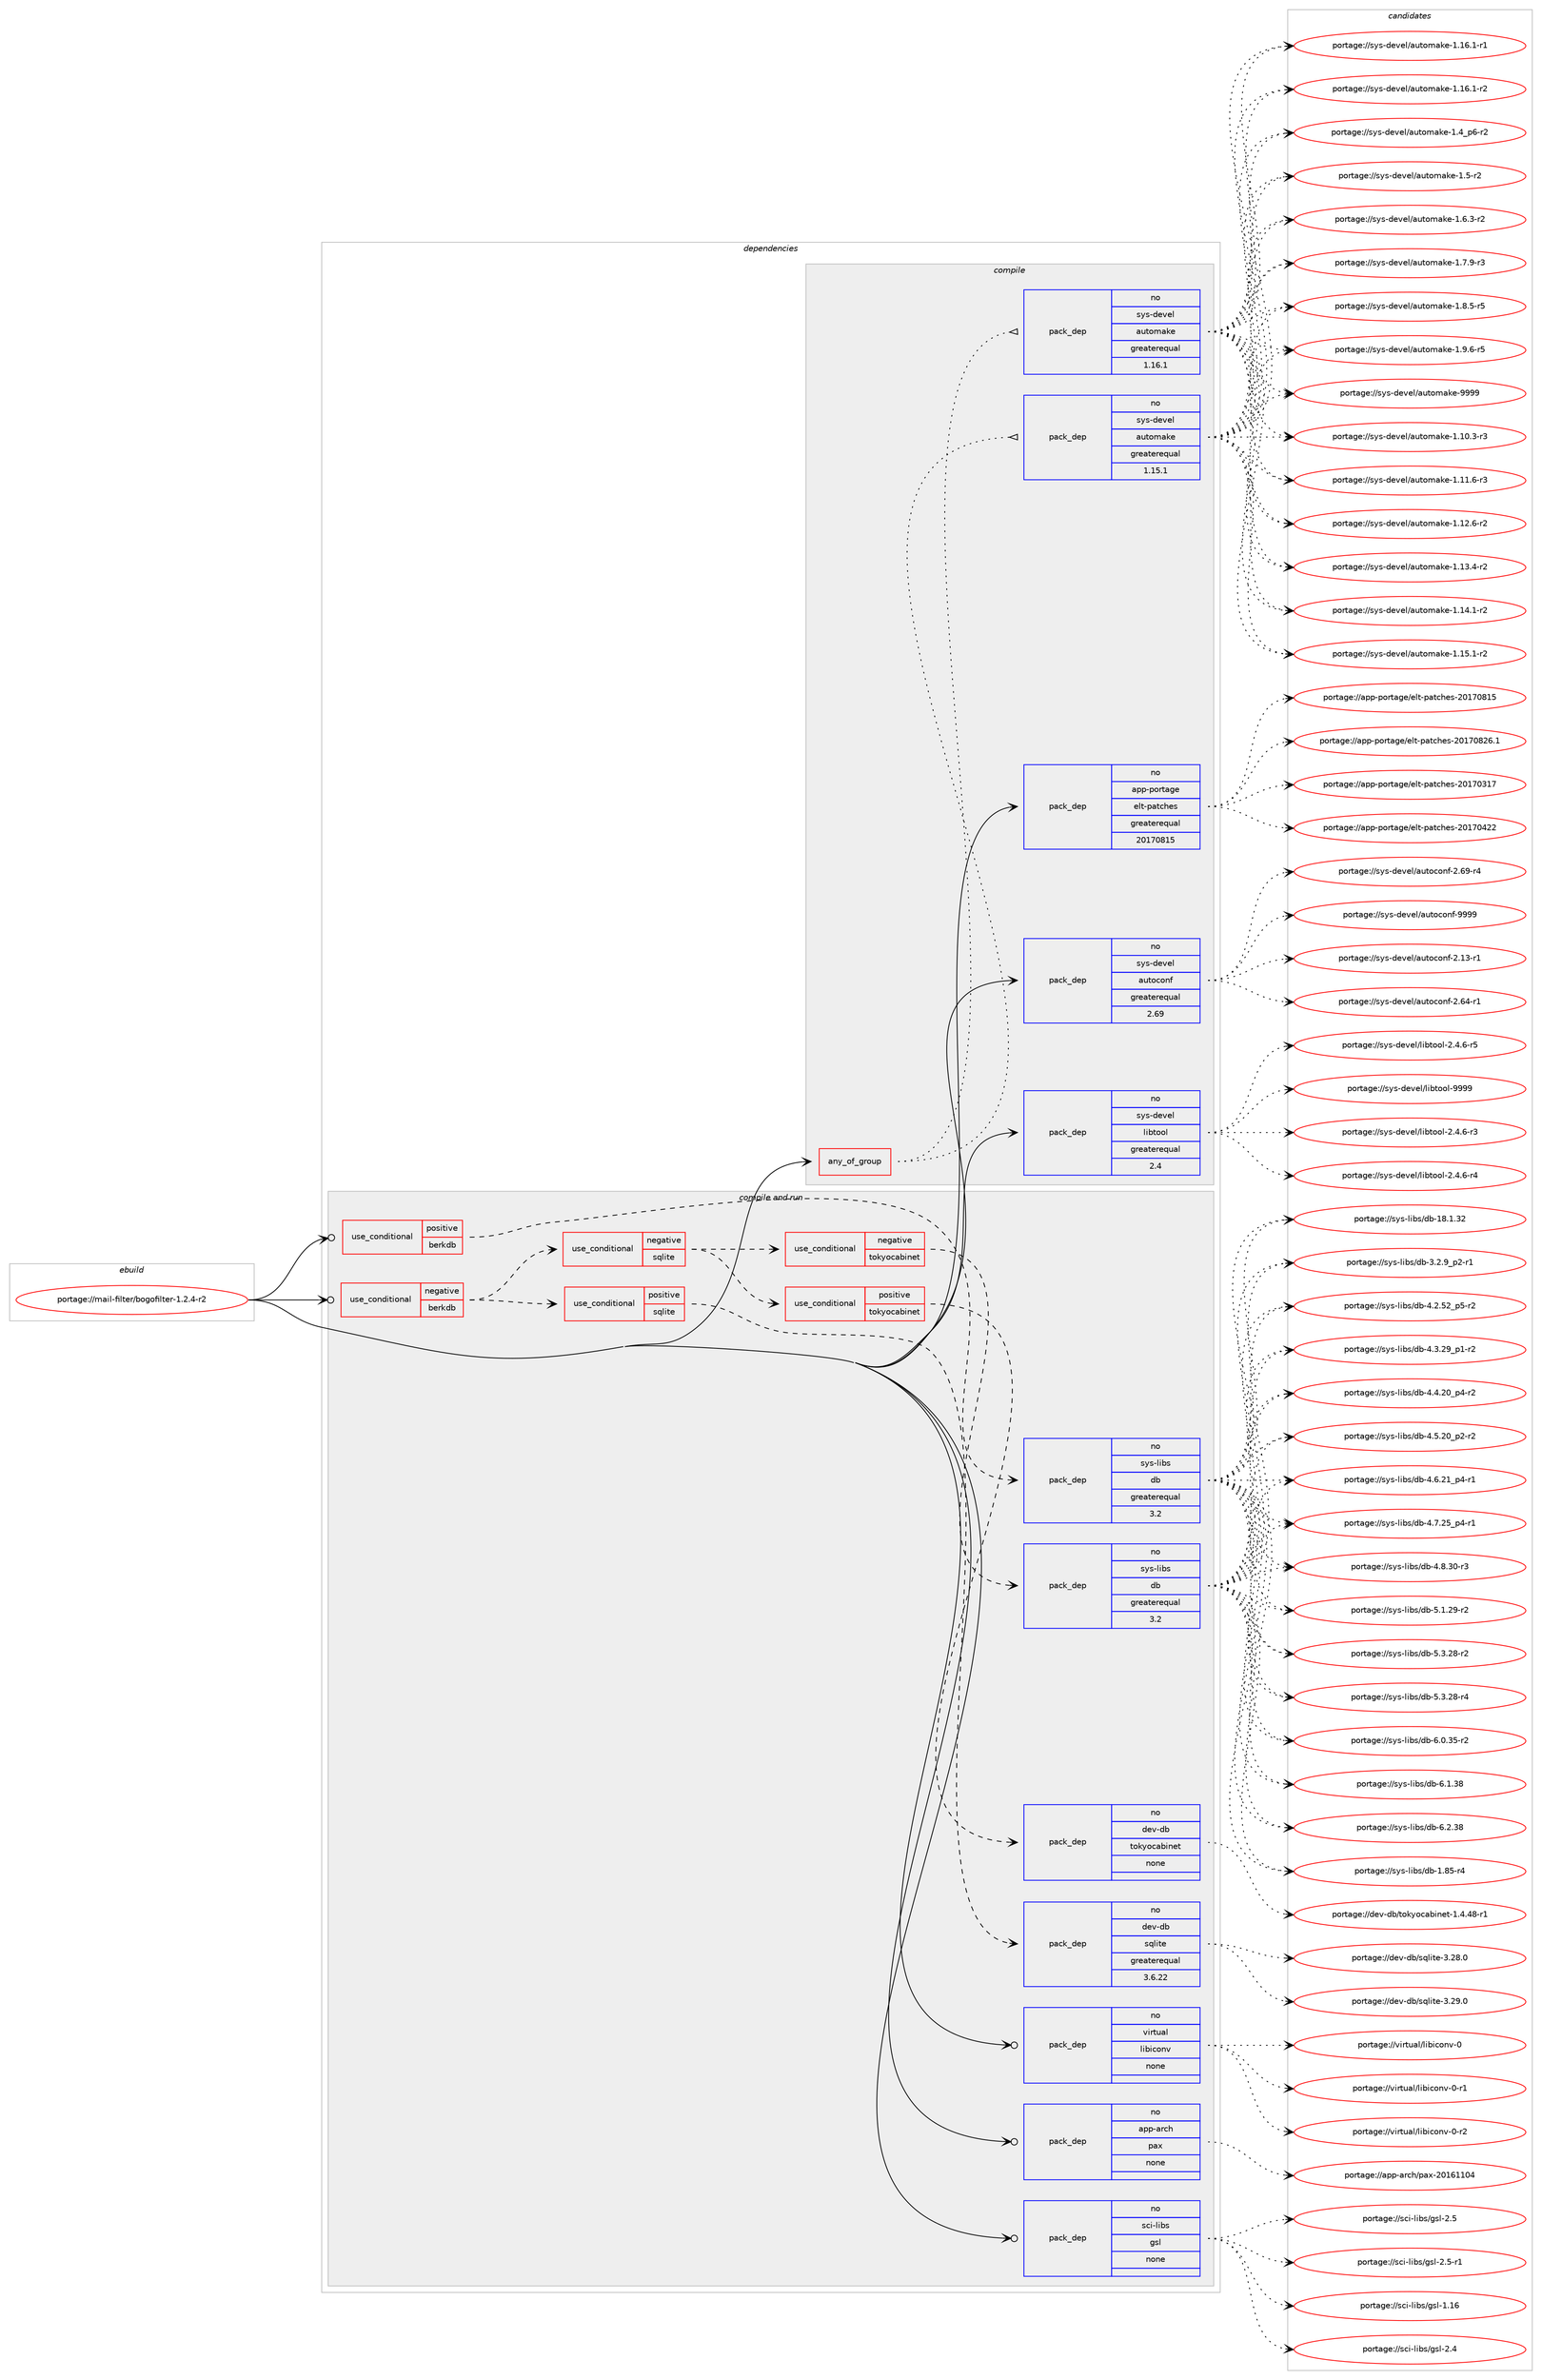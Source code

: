 digraph prolog {

# *************
# Graph options
# *************

newrank=true;
concentrate=true;
compound=true;
graph [rankdir=LR,fontname=Helvetica,fontsize=10,ranksep=1.5];#, ranksep=2.5, nodesep=0.2];
edge  [arrowhead=vee];
node  [fontname=Helvetica,fontsize=10];

# **********
# The ebuild
# **********

subgraph cluster_leftcol {
color=gray;
rank=same;
label=<<i>ebuild</i>>;
id [label="portage://mail-filter/bogofilter-1.2.4-r2", color=red, width=4, href="../mail-filter/bogofilter-1.2.4-r2.svg"];
}

# ****************
# The dependencies
# ****************

subgraph cluster_midcol {
color=gray;
label=<<i>dependencies</i>>;
subgraph cluster_compile {
fillcolor="#eeeeee";
style=filled;
label=<<i>compile</i>>;
subgraph any4788 {
dependency305773 [label=<<TABLE BORDER="0" CELLBORDER="1" CELLSPACING="0" CELLPADDING="4"><TR><TD CELLPADDING="10">any_of_group</TD></TR></TABLE>>, shape=none, color=red];subgraph pack224019 {
dependency305774 [label=<<TABLE BORDER="0" CELLBORDER="1" CELLSPACING="0" CELLPADDING="4" WIDTH="220"><TR><TD ROWSPAN="6" CELLPADDING="30">pack_dep</TD></TR><TR><TD WIDTH="110">no</TD></TR><TR><TD>sys-devel</TD></TR><TR><TD>automake</TD></TR><TR><TD>greaterequal</TD></TR><TR><TD>1.16.1</TD></TR></TABLE>>, shape=none, color=blue];
}
dependency305773:e -> dependency305774:w [weight=20,style="dotted",arrowhead="oinv"];
subgraph pack224020 {
dependency305775 [label=<<TABLE BORDER="0" CELLBORDER="1" CELLSPACING="0" CELLPADDING="4" WIDTH="220"><TR><TD ROWSPAN="6" CELLPADDING="30">pack_dep</TD></TR><TR><TD WIDTH="110">no</TD></TR><TR><TD>sys-devel</TD></TR><TR><TD>automake</TD></TR><TR><TD>greaterequal</TD></TR><TR><TD>1.15.1</TD></TR></TABLE>>, shape=none, color=blue];
}
dependency305773:e -> dependency305775:w [weight=20,style="dotted",arrowhead="oinv"];
}
id:e -> dependency305773:w [weight=20,style="solid",arrowhead="vee"];
subgraph pack224021 {
dependency305776 [label=<<TABLE BORDER="0" CELLBORDER="1" CELLSPACING="0" CELLPADDING="4" WIDTH="220"><TR><TD ROWSPAN="6" CELLPADDING="30">pack_dep</TD></TR><TR><TD WIDTH="110">no</TD></TR><TR><TD>app-portage</TD></TR><TR><TD>elt-patches</TD></TR><TR><TD>greaterequal</TD></TR><TR><TD>20170815</TD></TR></TABLE>>, shape=none, color=blue];
}
id:e -> dependency305776:w [weight=20,style="solid",arrowhead="vee"];
subgraph pack224022 {
dependency305777 [label=<<TABLE BORDER="0" CELLBORDER="1" CELLSPACING="0" CELLPADDING="4" WIDTH="220"><TR><TD ROWSPAN="6" CELLPADDING="30">pack_dep</TD></TR><TR><TD WIDTH="110">no</TD></TR><TR><TD>sys-devel</TD></TR><TR><TD>autoconf</TD></TR><TR><TD>greaterequal</TD></TR><TR><TD>2.69</TD></TR></TABLE>>, shape=none, color=blue];
}
id:e -> dependency305777:w [weight=20,style="solid",arrowhead="vee"];
subgraph pack224023 {
dependency305778 [label=<<TABLE BORDER="0" CELLBORDER="1" CELLSPACING="0" CELLPADDING="4" WIDTH="220"><TR><TD ROWSPAN="6" CELLPADDING="30">pack_dep</TD></TR><TR><TD WIDTH="110">no</TD></TR><TR><TD>sys-devel</TD></TR><TR><TD>libtool</TD></TR><TR><TD>greaterequal</TD></TR><TR><TD>2.4</TD></TR></TABLE>>, shape=none, color=blue];
}
id:e -> dependency305778:w [weight=20,style="solid",arrowhead="vee"];
}
subgraph cluster_compileandrun {
fillcolor="#eeeeee";
style=filled;
label=<<i>compile and run</i>>;
subgraph cond76859 {
dependency305779 [label=<<TABLE BORDER="0" CELLBORDER="1" CELLSPACING="0" CELLPADDING="4"><TR><TD ROWSPAN="3" CELLPADDING="10">use_conditional</TD></TR><TR><TD>negative</TD></TR><TR><TD>berkdb</TD></TR></TABLE>>, shape=none, color=red];
subgraph cond76860 {
dependency305780 [label=<<TABLE BORDER="0" CELLBORDER="1" CELLSPACING="0" CELLPADDING="4"><TR><TD ROWSPAN="3" CELLPADDING="10">use_conditional</TD></TR><TR><TD>positive</TD></TR><TR><TD>sqlite</TD></TR></TABLE>>, shape=none, color=red];
subgraph pack224024 {
dependency305781 [label=<<TABLE BORDER="0" CELLBORDER="1" CELLSPACING="0" CELLPADDING="4" WIDTH="220"><TR><TD ROWSPAN="6" CELLPADDING="30">pack_dep</TD></TR><TR><TD WIDTH="110">no</TD></TR><TR><TD>dev-db</TD></TR><TR><TD>sqlite</TD></TR><TR><TD>greaterequal</TD></TR><TR><TD>3.6.22</TD></TR></TABLE>>, shape=none, color=blue];
}
dependency305780:e -> dependency305781:w [weight=20,style="dashed",arrowhead="vee"];
}
dependency305779:e -> dependency305780:w [weight=20,style="dashed",arrowhead="vee"];
subgraph cond76861 {
dependency305782 [label=<<TABLE BORDER="0" CELLBORDER="1" CELLSPACING="0" CELLPADDING="4"><TR><TD ROWSPAN="3" CELLPADDING="10">use_conditional</TD></TR><TR><TD>negative</TD></TR><TR><TD>sqlite</TD></TR></TABLE>>, shape=none, color=red];
subgraph cond76862 {
dependency305783 [label=<<TABLE BORDER="0" CELLBORDER="1" CELLSPACING="0" CELLPADDING="4"><TR><TD ROWSPAN="3" CELLPADDING="10">use_conditional</TD></TR><TR><TD>positive</TD></TR><TR><TD>tokyocabinet</TD></TR></TABLE>>, shape=none, color=red];
subgraph pack224025 {
dependency305784 [label=<<TABLE BORDER="0" CELLBORDER="1" CELLSPACING="0" CELLPADDING="4" WIDTH="220"><TR><TD ROWSPAN="6" CELLPADDING="30">pack_dep</TD></TR><TR><TD WIDTH="110">no</TD></TR><TR><TD>dev-db</TD></TR><TR><TD>tokyocabinet</TD></TR><TR><TD>none</TD></TR><TR><TD></TD></TR></TABLE>>, shape=none, color=blue];
}
dependency305783:e -> dependency305784:w [weight=20,style="dashed",arrowhead="vee"];
}
dependency305782:e -> dependency305783:w [weight=20,style="dashed",arrowhead="vee"];
subgraph cond76863 {
dependency305785 [label=<<TABLE BORDER="0" CELLBORDER="1" CELLSPACING="0" CELLPADDING="4"><TR><TD ROWSPAN="3" CELLPADDING="10">use_conditional</TD></TR><TR><TD>negative</TD></TR><TR><TD>tokyocabinet</TD></TR></TABLE>>, shape=none, color=red];
subgraph pack224026 {
dependency305786 [label=<<TABLE BORDER="0" CELLBORDER="1" CELLSPACING="0" CELLPADDING="4" WIDTH="220"><TR><TD ROWSPAN="6" CELLPADDING="30">pack_dep</TD></TR><TR><TD WIDTH="110">no</TD></TR><TR><TD>sys-libs</TD></TR><TR><TD>db</TD></TR><TR><TD>greaterequal</TD></TR><TR><TD>3.2</TD></TR></TABLE>>, shape=none, color=blue];
}
dependency305785:e -> dependency305786:w [weight=20,style="dashed",arrowhead="vee"];
}
dependency305782:e -> dependency305785:w [weight=20,style="dashed",arrowhead="vee"];
}
dependency305779:e -> dependency305782:w [weight=20,style="dashed",arrowhead="vee"];
}
id:e -> dependency305779:w [weight=20,style="solid",arrowhead="odotvee"];
subgraph cond76864 {
dependency305787 [label=<<TABLE BORDER="0" CELLBORDER="1" CELLSPACING="0" CELLPADDING="4"><TR><TD ROWSPAN="3" CELLPADDING="10">use_conditional</TD></TR><TR><TD>positive</TD></TR><TR><TD>berkdb</TD></TR></TABLE>>, shape=none, color=red];
subgraph pack224027 {
dependency305788 [label=<<TABLE BORDER="0" CELLBORDER="1" CELLSPACING="0" CELLPADDING="4" WIDTH="220"><TR><TD ROWSPAN="6" CELLPADDING="30">pack_dep</TD></TR><TR><TD WIDTH="110">no</TD></TR><TR><TD>sys-libs</TD></TR><TR><TD>db</TD></TR><TR><TD>greaterequal</TD></TR><TR><TD>3.2</TD></TR></TABLE>>, shape=none, color=blue];
}
dependency305787:e -> dependency305788:w [weight=20,style="dashed",arrowhead="vee"];
}
id:e -> dependency305787:w [weight=20,style="solid",arrowhead="odotvee"];
subgraph pack224028 {
dependency305789 [label=<<TABLE BORDER="0" CELLBORDER="1" CELLSPACING="0" CELLPADDING="4" WIDTH="220"><TR><TD ROWSPAN="6" CELLPADDING="30">pack_dep</TD></TR><TR><TD WIDTH="110">no</TD></TR><TR><TD>app-arch</TD></TR><TR><TD>pax</TD></TR><TR><TD>none</TD></TR><TR><TD></TD></TR></TABLE>>, shape=none, color=blue];
}
id:e -> dependency305789:w [weight=20,style="solid",arrowhead="odotvee"];
subgraph pack224029 {
dependency305790 [label=<<TABLE BORDER="0" CELLBORDER="1" CELLSPACING="0" CELLPADDING="4" WIDTH="220"><TR><TD ROWSPAN="6" CELLPADDING="30">pack_dep</TD></TR><TR><TD WIDTH="110">no</TD></TR><TR><TD>sci-libs</TD></TR><TR><TD>gsl</TD></TR><TR><TD>none</TD></TR><TR><TD></TD></TR></TABLE>>, shape=none, color=blue];
}
id:e -> dependency305790:w [weight=20,style="solid",arrowhead="odotvee"];
subgraph pack224030 {
dependency305791 [label=<<TABLE BORDER="0" CELLBORDER="1" CELLSPACING="0" CELLPADDING="4" WIDTH="220"><TR><TD ROWSPAN="6" CELLPADDING="30">pack_dep</TD></TR><TR><TD WIDTH="110">no</TD></TR><TR><TD>virtual</TD></TR><TR><TD>libiconv</TD></TR><TR><TD>none</TD></TR><TR><TD></TD></TR></TABLE>>, shape=none, color=blue];
}
id:e -> dependency305791:w [weight=20,style="solid",arrowhead="odotvee"];
}
subgraph cluster_run {
fillcolor="#eeeeee";
style=filled;
label=<<i>run</i>>;
}
}

# **************
# The candidates
# **************

subgraph cluster_choices {
rank=same;
color=gray;
label=<<i>candidates</i>>;

subgraph choice224019 {
color=black;
nodesep=1;
choiceportage11512111545100101118101108479711711611110997107101454946494846514511451 [label="portage://sys-devel/automake-1.10.3-r3", color=red, width=4,href="../sys-devel/automake-1.10.3-r3.svg"];
choiceportage11512111545100101118101108479711711611110997107101454946494946544511451 [label="portage://sys-devel/automake-1.11.6-r3", color=red, width=4,href="../sys-devel/automake-1.11.6-r3.svg"];
choiceportage11512111545100101118101108479711711611110997107101454946495046544511450 [label="portage://sys-devel/automake-1.12.6-r2", color=red, width=4,href="../sys-devel/automake-1.12.6-r2.svg"];
choiceportage11512111545100101118101108479711711611110997107101454946495146524511450 [label="portage://sys-devel/automake-1.13.4-r2", color=red, width=4,href="../sys-devel/automake-1.13.4-r2.svg"];
choiceportage11512111545100101118101108479711711611110997107101454946495246494511450 [label="portage://sys-devel/automake-1.14.1-r2", color=red, width=4,href="../sys-devel/automake-1.14.1-r2.svg"];
choiceportage11512111545100101118101108479711711611110997107101454946495346494511450 [label="portage://sys-devel/automake-1.15.1-r2", color=red, width=4,href="../sys-devel/automake-1.15.1-r2.svg"];
choiceportage11512111545100101118101108479711711611110997107101454946495446494511449 [label="portage://sys-devel/automake-1.16.1-r1", color=red, width=4,href="../sys-devel/automake-1.16.1-r1.svg"];
choiceportage11512111545100101118101108479711711611110997107101454946495446494511450 [label="portage://sys-devel/automake-1.16.1-r2", color=red, width=4,href="../sys-devel/automake-1.16.1-r2.svg"];
choiceportage115121115451001011181011084797117116111109971071014549465295112544511450 [label="portage://sys-devel/automake-1.4_p6-r2", color=red, width=4,href="../sys-devel/automake-1.4_p6-r2.svg"];
choiceportage11512111545100101118101108479711711611110997107101454946534511450 [label="portage://sys-devel/automake-1.5-r2", color=red, width=4,href="../sys-devel/automake-1.5-r2.svg"];
choiceportage115121115451001011181011084797117116111109971071014549465446514511450 [label="portage://sys-devel/automake-1.6.3-r2", color=red, width=4,href="../sys-devel/automake-1.6.3-r2.svg"];
choiceportage115121115451001011181011084797117116111109971071014549465546574511451 [label="portage://sys-devel/automake-1.7.9-r3", color=red, width=4,href="../sys-devel/automake-1.7.9-r3.svg"];
choiceportage115121115451001011181011084797117116111109971071014549465646534511453 [label="portage://sys-devel/automake-1.8.5-r5", color=red, width=4,href="../sys-devel/automake-1.8.5-r5.svg"];
choiceportage115121115451001011181011084797117116111109971071014549465746544511453 [label="portage://sys-devel/automake-1.9.6-r5", color=red, width=4,href="../sys-devel/automake-1.9.6-r5.svg"];
choiceportage115121115451001011181011084797117116111109971071014557575757 [label="portage://sys-devel/automake-9999", color=red, width=4,href="../sys-devel/automake-9999.svg"];
dependency305774:e -> choiceportage11512111545100101118101108479711711611110997107101454946494846514511451:w [style=dotted,weight="100"];
dependency305774:e -> choiceportage11512111545100101118101108479711711611110997107101454946494946544511451:w [style=dotted,weight="100"];
dependency305774:e -> choiceportage11512111545100101118101108479711711611110997107101454946495046544511450:w [style=dotted,weight="100"];
dependency305774:e -> choiceportage11512111545100101118101108479711711611110997107101454946495146524511450:w [style=dotted,weight="100"];
dependency305774:e -> choiceportage11512111545100101118101108479711711611110997107101454946495246494511450:w [style=dotted,weight="100"];
dependency305774:e -> choiceportage11512111545100101118101108479711711611110997107101454946495346494511450:w [style=dotted,weight="100"];
dependency305774:e -> choiceportage11512111545100101118101108479711711611110997107101454946495446494511449:w [style=dotted,weight="100"];
dependency305774:e -> choiceportage11512111545100101118101108479711711611110997107101454946495446494511450:w [style=dotted,weight="100"];
dependency305774:e -> choiceportage115121115451001011181011084797117116111109971071014549465295112544511450:w [style=dotted,weight="100"];
dependency305774:e -> choiceportage11512111545100101118101108479711711611110997107101454946534511450:w [style=dotted,weight="100"];
dependency305774:e -> choiceportage115121115451001011181011084797117116111109971071014549465446514511450:w [style=dotted,weight="100"];
dependency305774:e -> choiceportage115121115451001011181011084797117116111109971071014549465546574511451:w [style=dotted,weight="100"];
dependency305774:e -> choiceportage115121115451001011181011084797117116111109971071014549465646534511453:w [style=dotted,weight="100"];
dependency305774:e -> choiceportage115121115451001011181011084797117116111109971071014549465746544511453:w [style=dotted,weight="100"];
dependency305774:e -> choiceportage115121115451001011181011084797117116111109971071014557575757:w [style=dotted,weight="100"];
}
subgraph choice224020 {
color=black;
nodesep=1;
choiceportage11512111545100101118101108479711711611110997107101454946494846514511451 [label="portage://sys-devel/automake-1.10.3-r3", color=red, width=4,href="../sys-devel/automake-1.10.3-r3.svg"];
choiceportage11512111545100101118101108479711711611110997107101454946494946544511451 [label="portage://sys-devel/automake-1.11.6-r3", color=red, width=4,href="../sys-devel/automake-1.11.6-r3.svg"];
choiceportage11512111545100101118101108479711711611110997107101454946495046544511450 [label="portage://sys-devel/automake-1.12.6-r2", color=red, width=4,href="../sys-devel/automake-1.12.6-r2.svg"];
choiceportage11512111545100101118101108479711711611110997107101454946495146524511450 [label="portage://sys-devel/automake-1.13.4-r2", color=red, width=4,href="../sys-devel/automake-1.13.4-r2.svg"];
choiceportage11512111545100101118101108479711711611110997107101454946495246494511450 [label="portage://sys-devel/automake-1.14.1-r2", color=red, width=4,href="../sys-devel/automake-1.14.1-r2.svg"];
choiceportage11512111545100101118101108479711711611110997107101454946495346494511450 [label="portage://sys-devel/automake-1.15.1-r2", color=red, width=4,href="../sys-devel/automake-1.15.1-r2.svg"];
choiceportage11512111545100101118101108479711711611110997107101454946495446494511449 [label="portage://sys-devel/automake-1.16.1-r1", color=red, width=4,href="../sys-devel/automake-1.16.1-r1.svg"];
choiceportage11512111545100101118101108479711711611110997107101454946495446494511450 [label="portage://sys-devel/automake-1.16.1-r2", color=red, width=4,href="../sys-devel/automake-1.16.1-r2.svg"];
choiceportage115121115451001011181011084797117116111109971071014549465295112544511450 [label="portage://sys-devel/automake-1.4_p6-r2", color=red, width=4,href="../sys-devel/automake-1.4_p6-r2.svg"];
choiceportage11512111545100101118101108479711711611110997107101454946534511450 [label="portage://sys-devel/automake-1.5-r2", color=red, width=4,href="../sys-devel/automake-1.5-r2.svg"];
choiceportage115121115451001011181011084797117116111109971071014549465446514511450 [label="portage://sys-devel/automake-1.6.3-r2", color=red, width=4,href="../sys-devel/automake-1.6.3-r2.svg"];
choiceportage115121115451001011181011084797117116111109971071014549465546574511451 [label="portage://sys-devel/automake-1.7.9-r3", color=red, width=4,href="../sys-devel/automake-1.7.9-r3.svg"];
choiceportage115121115451001011181011084797117116111109971071014549465646534511453 [label="portage://sys-devel/automake-1.8.5-r5", color=red, width=4,href="../sys-devel/automake-1.8.5-r5.svg"];
choiceportage115121115451001011181011084797117116111109971071014549465746544511453 [label="portage://sys-devel/automake-1.9.6-r5", color=red, width=4,href="../sys-devel/automake-1.9.6-r5.svg"];
choiceportage115121115451001011181011084797117116111109971071014557575757 [label="portage://sys-devel/automake-9999", color=red, width=4,href="../sys-devel/automake-9999.svg"];
dependency305775:e -> choiceportage11512111545100101118101108479711711611110997107101454946494846514511451:w [style=dotted,weight="100"];
dependency305775:e -> choiceportage11512111545100101118101108479711711611110997107101454946494946544511451:w [style=dotted,weight="100"];
dependency305775:e -> choiceportage11512111545100101118101108479711711611110997107101454946495046544511450:w [style=dotted,weight="100"];
dependency305775:e -> choiceportage11512111545100101118101108479711711611110997107101454946495146524511450:w [style=dotted,weight="100"];
dependency305775:e -> choiceportage11512111545100101118101108479711711611110997107101454946495246494511450:w [style=dotted,weight="100"];
dependency305775:e -> choiceportage11512111545100101118101108479711711611110997107101454946495346494511450:w [style=dotted,weight="100"];
dependency305775:e -> choiceportage11512111545100101118101108479711711611110997107101454946495446494511449:w [style=dotted,weight="100"];
dependency305775:e -> choiceportage11512111545100101118101108479711711611110997107101454946495446494511450:w [style=dotted,weight="100"];
dependency305775:e -> choiceportage115121115451001011181011084797117116111109971071014549465295112544511450:w [style=dotted,weight="100"];
dependency305775:e -> choiceportage11512111545100101118101108479711711611110997107101454946534511450:w [style=dotted,weight="100"];
dependency305775:e -> choiceportage115121115451001011181011084797117116111109971071014549465446514511450:w [style=dotted,weight="100"];
dependency305775:e -> choiceportage115121115451001011181011084797117116111109971071014549465546574511451:w [style=dotted,weight="100"];
dependency305775:e -> choiceportage115121115451001011181011084797117116111109971071014549465646534511453:w [style=dotted,weight="100"];
dependency305775:e -> choiceportage115121115451001011181011084797117116111109971071014549465746544511453:w [style=dotted,weight="100"];
dependency305775:e -> choiceportage115121115451001011181011084797117116111109971071014557575757:w [style=dotted,weight="100"];
}
subgraph choice224021 {
color=black;
nodesep=1;
choiceportage97112112451121111141169710310147101108116451129711699104101115455048495548514955 [label="portage://app-portage/elt-patches-20170317", color=red, width=4,href="../app-portage/elt-patches-20170317.svg"];
choiceportage97112112451121111141169710310147101108116451129711699104101115455048495548525050 [label="portage://app-portage/elt-patches-20170422", color=red, width=4,href="../app-portage/elt-patches-20170422.svg"];
choiceportage97112112451121111141169710310147101108116451129711699104101115455048495548564953 [label="portage://app-portage/elt-patches-20170815", color=red, width=4,href="../app-portage/elt-patches-20170815.svg"];
choiceportage971121124511211111411697103101471011081164511297116991041011154550484955485650544649 [label="portage://app-portage/elt-patches-20170826.1", color=red, width=4,href="../app-portage/elt-patches-20170826.1.svg"];
dependency305776:e -> choiceportage97112112451121111141169710310147101108116451129711699104101115455048495548514955:w [style=dotted,weight="100"];
dependency305776:e -> choiceportage97112112451121111141169710310147101108116451129711699104101115455048495548525050:w [style=dotted,weight="100"];
dependency305776:e -> choiceportage97112112451121111141169710310147101108116451129711699104101115455048495548564953:w [style=dotted,weight="100"];
dependency305776:e -> choiceportage971121124511211111411697103101471011081164511297116991041011154550484955485650544649:w [style=dotted,weight="100"];
}
subgraph choice224022 {
color=black;
nodesep=1;
choiceportage1151211154510010111810110847971171161119911111010245504649514511449 [label="portage://sys-devel/autoconf-2.13-r1", color=red, width=4,href="../sys-devel/autoconf-2.13-r1.svg"];
choiceportage1151211154510010111810110847971171161119911111010245504654524511449 [label="portage://sys-devel/autoconf-2.64-r1", color=red, width=4,href="../sys-devel/autoconf-2.64-r1.svg"];
choiceportage1151211154510010111810110847971171161119911111010245504654574511452 [label="portage://sys-devel/autoconf-2.69-r4", color=red, width=4,href="../sys-devel/autoconf-2.69-r4.svg"];
choiceportage115121115451001011181011084797117116111991111101024557575757 [label="portage://sys-devel/autoconf-9999", color=red, width=4,href="../sys-devel/autoconf-9999.svg"];
dependency305777:e -> choiceportage1151211154510010111810110847971171161119911111010245504649514511449:w [style=dotted,weight="100"];
dependency305777:e -> choiceportage1151211154510010111810110847971171161119911111010245504654524511449:w [style=dotted,weight="100"];
dependency305777:e -> choiceportage1151211154510010111810110847971171161119911111010245504654574511452:w [style=dotted,weight="100"];
dependency305777:e -> choiceportage115121115451001011181011084797117116111991111101024557575757:w [style=dotted,weight="100"];
}
subgraph choice224023 {
color=black;
nodesep=1;
choiceportage1151211154510010111810110847108105981161111111084550465246544511451 [label="portage://sys-devel/libtool-2.4.6-r3", color=red, width=4,href="../sys-devel/libtool-2.4.6-r3.svg"];
choiceportage1151211154510010111810110847108105981161111111084550465246544511452 [label="portage://sys-devel/libtool-2.4.6-r4", color=red, width=4,href="../sys-devel/libtool-2.4.6-r4.svg"];
choiceportage1151211154510010111810110847108105981161111111084550465246544511453 [label="portage://sys-devel/libtool-2.4.6-r5", color=red, width=4,href="../sys-devel/libtool-2.4.6-r5.svg"];
choiceportage1151211154510010111810110847108105981161111111084557575757 [label="portage://sys-devel/libtool-9999", color=red, width=4,href="../sys-devel/libtool-9999.svg"];
dependency305778:e -> choiceportage1151211154510010111810110847108105981161111111084550465246544511451:w [style=dotted,weight="100"];
dependency305778:e -> choiceportage1151211154510010111810110847108105981161111111084550465246544511452:w [style=dotted,weight="100"];
dependency305778:e -> choiceportage1151211154510010111810110847108105981161111111084550465246544511453:w [style=dotted,weight="100"];
dependency305778:e -> choiceportage1151211154510010111810110847108105981161111111084557575757:w [style=dotted,weight="100"];
}
subgraph choice224024 {
color=black;
nodesep=1;
choiceportage10010111845100984711511310810511610145514650564648 [label="portage://dev-db/sqlite-3.28.0", color=red, width=4,href="../dev-db/sqlite-3.28.0.svg"];
choiceportage10010111845100984711511310810511610145514650574648 [label="portage://dev-db/sqlite-3.29.0", color=red, width=4,href="../dev-db/sqlite-3.29.0.svg"];
dependency305781:e -> choiceportage10010111845100984711511310810511610145514650564648:w [style=dotted,weight="100"];
dependency305781:e -> choiceportage10010111845100984711511310810511610145514650574648:w [style=dotted,weight="100"];
}
subgraph choice224025 {
color=black;
nodesep=1;
choiceportage100101118451009847116111107121111999798105110101116454946524652564511449 [label="portage://dev-db/tokyocabinet-1.4.48-r1", color=red, width=4,href="../dev-db/tokyocabinet-1.4.48-r1.svg"];
dependency305784:e -> choiceportage100101118451009847116111107121111999798105110101116454946524652564511449:w [style=dotted,weight="100"];
}
subgraph choice224026 {
color=black;
nodesep=1;
choiceportage1151211154510810598115471009845494656534511452 [label="portage://sys-libs/db-1.85-r4", color=red, width=4,href="../sys-libs/db-1.85-r4.svg"];
choiceportage115121115451081059811547100984549564649465150 [label="portage://sys-libs/db-18.1.32", color=red, width=4,href="../sys-libs/db-18.1.32.svg"];
choiceportage1151211154510810598115471009845514650465795112504511449 [label="portage://sys-libs/db-3.2.9_p2-r1", color=red, width=4,href="../sys-libs/db-3.2.9_p2-r1.svg"];
choiceportage115121115451081059811547100984552465046535095112534511450 [label="portage://sys-libs/db-4.2.52_p5-r2", color=red, width=4,href="../sys-libs/db-4.2.52_p5-r2.svg"];
choiceportage115121115451081059811547100984552465146505795112494511450 [label="portage://sys-libs/db-4.3.29_p1-r2", color=red, width=4,href="../sys-libs/db-4.3.29_p1-r2.svg"];
choiceportage115121115451081059811547100984552465246504895112524511450 [label="portage://sys-libs/db-4.4.20_p4-r2", color=red, width=4,href="../sys-libs/db-4.4.20_p4-r2.svg"];
choiceportage115121115451081059811547100984552465346504895112504511450 [label="portage://sys-libs/db-4.5.20_p2-r2", color=red, width=4,href="../sys-libs/db-4.5.20_p2-r2.svg"];
choiceportage115121115451081059811547100984552465446504995112524511449 [label="portage://sys-libs/db-4.6.21_p4-r1", color=red, width=4,href="../sys-libs/db-4.6.21_p4-r1.svg"];
choiceportage115121115451081059811547100984552465546505395112524511449 [label="portage://sys-libs/db-4.7.25_p4-r1", color=red, width=4,href="../sys-libs/db-4.7.25_p4-r1.svg"];
choiceportage11512111545108105981154710098455246564651484511451 [label="portage://sys-libs/db-4.8.30-r3", color=red, width=4,href="../sys-libs/db-4.8.30-r3.svg"];
choiceportage11512111545108105981154710098455346494650574511450 [label="portage://sys-libs/db-5.1.29-r2", color=red, width=4,href="../sys-libs/db-5.1.29-r2.svg"];
choiceportage11512111545108105981154710098455346514650564511450 [label="portage://sys-libs/db-5.3.28-r2", color=red, width=4,href="../sys-libs/db-5.3.28-r2.svg"];
choiceportage11512111545108105981154710098455346514650564511452 [label="portage://sys-libs/db-5.3.28-r4", color=red, width=4,href="../sys-libs/db-5.3.28-r4.svg"];
choiceportage11512111545108105981154710098455446484651534511450 [label="portage://sys-libs/db-6.0.35-r2", color=red, width=4,href="../sys-libs/db-6.0.35-r2.svg"];
choiceportage1151211154510810598115471009845544649465156 [label="portage://sys-libs/db-6.1.38", color=red, width=4,href="../sys-libs/db-6.1.38.svg"];
choiceportage1151211154510810598115471009845544650465156 [label="portage://sys-libs/db-6.2.38", color=red, width=4,href="../sys-libs/db-6.2.38.svg"];
dependency305786:e -> choiceportage1151211154510810598115471009845494656534511452:w [style=dotted,weight="100"];
dependency305786:e -> choiceportage115121115451081059811547100984549564649465150:w [style=dotted,weight="100"];
dependency305786:e -> choiceportage1151211154510810598115471009845514650465795112504511449:w [style=dotted,weight="100"];
dependency305786:e -> choiceportage115121115451081059811547100984552465046535095112534511450:w [style=dotted,weight="100"];
dependency305786:e -> choiceportage115121115451081059811547100984552465146505795112494511450:w [style=dotted,weight="100"];
dependency305786:e -> choiceportage115121115451081059811547100984552465246504895112524511450:w [style=dotted,weight="100"];
dependency305786:e -> choiceportage115121115451081059811547100984552465346504895112504511450:w [style=dotted,weight="100"];
dependency305786:e -> choiceportage115121115451081059811547100984552465446504995112524511449:w [style=dotted,weight="100"];
dependency305786:e -> choiceportage115121115451081059811547100984552465546505395112524511449:w [style=dotted,weight="100"];
dependency305786:e -> choiceportage11512111545108105981154710098455246564651484511451:w [style=dotted,weight="100"];
dependency305786:e -> choiceportage11512111545108105981154710098455346494650574511450:w [style=dotted,weight="100"];
dependency305786:e -> choiceportage11512111545108105981154710098455346514650564511450:w [style=dotted,weight="100"];
dependency305786:e -> choiceportage11512111545108105981154710098455346514650564511452:w [style=dotted,weight="100"];
dependency305786:e -> choiceportage11512111545108105981154710098455446484651534511450:w [style=dotted,weight="100"];
dependency305786:e -> choiceportage1151211154510810598115471009845544649465156:w [style=dotted,weight="100"];
dependency305786:e -> choiceportage1151211154510810598115471009845544650465156:w [style=dotted,weight="100"];
}
subgraph choice224027 {
color=black;
nodesep=1;
choiceportage1151211154510810598115471009845494656534511452 [label="portage://sys-libs/db-1.85-r4", color=red, width=4,href="../sys-libs/db-1.85-r4.svg"];
choiceportage115121115451081059811547100984549564649465150 [label="portage://sys-libs/db-18.1.32", color=red, width=4,href="../sys-libs/db-18.1.32.svg"];
choiceportage1151211154510810598115471009845514650465795112504511449 [label="portage://sys-libs/db-3.2.9_p2-r1", color=red, width=4,href="../sys-libs/db-3.2.9_p2-r1.svg"];
choiceportage115121115451081059811547100984552465046535095112534511450 [label="portage://sys-libs/db-4.2.52_p5-r2", color=red, width=4,href="../sys-libs/db-4.2.52_p5-r2.svg"];
choiceportage115121115451081059811547100984552465146505795112494511450 [label="portage://sys-libs/db-4.3.29_p1-r2", color=red, width=4,href="../sys-libs/db-4.3.29_p1-r2.svg"];
choiceportage115121115451081059811547100984552465246504895112524511450 [label="portage://sys-libs/db-4.4.20_p4-r2", color=red, width=4,href="../sys-libs/db-4.4.20_p4-r2.svg"];
choiceportage115121115451081059811547100984552465346504895112504511450 [label="portage://sys-libs/db-4.5.20_p2-r2", color=red, width=4,href="../sys-libs/db-4.5.20_p2-r2.svg"];
choiceportage115121115451081059811547100984552465446504995112524511449 [label="portage://sys-libs/db-4.6.21_p4-r1", color=red, width=4,href="../sys-libs/db-4.6.21_p4-r1.svg"];
choiceportage115121115451081059811547100984552465546505395112524511449 [label="portage://sys-libs/db-4.7.25_p4-r1", color=red, width=4,href="../sys-libs/db-4.7.25_p4-r1.svg"];
choiceportage11512111545108105981154710098455246564651484511451 [label="portage://sys-libs/db-4.8.30-r3", color=red, width=4,href="../sys-libs/db-4.8.30-r3.svg"];
choiceportage11512111545108105981154710098455346494650574511450 [label="portage://sys-libs/db-5.1.29-r2", color=red, width=4,href="../sys-libs/db-5.1.29-r2.svg"];
choiceportage11512111545108105981154710098455346514650564511450 [label="portage://sys-libs/db-5.3.28-r2", color=red, width=4,href="../sys-libs/db-5.3.28-r2.svg"];
choiceportage11512111545108105981154710098455346514650564511452 [label="portage://sys-libs/db-5.3.28-r4", color=red, width=4,href="../sys-libs/db-5.3.28-r4.svg"];
choiceportage11512111545108105981154710098455446484651534511450 [label="portage://sys-libs/db-6.0.35-r2", color=red, width=4,href="../sys-libs/db-6.0.35-r2.svg"];
choiceportage1151211154510810598115471009845544649465156 [label="portage://sys-libs/db-6.1.38", color=red, width=4,href="../sys-libs/db-6.1.38.svg"];
choiceportage1151211154510810598115471009845544650465156 [label="portage://sys-libs/db-6.2.38", color=red, width=4,href="../sys-libs/db-6.2.38.svg"];
dependency305788:e -> choiceportage1151211154510810598115471009845494656534511452:w [style=dotted,weight="100"];
dependency305788:e -> choiceportage115121115451081059811547100984549564649465150:w [style=dotted,weight="100"];
dependency305788:e -> choiceportage1151211154510810598115471009845514650465795112504511449:w [style=dotted,weight="100"];
dependency305788:e -> choiceportage115121115451081059811547100984552465046535095112534511450:w [style=dotted,weight="100"];
dependency305788:e -> choiceportage115121115451081059811547100984552465146505795112494511450:w [style=dotted,weight="100"];
dependency305788:e -> choiceportage115121115451081059811547100984552465246504895112524511450:w [style=dotted,weight="100"];
dependency305788:e -> choiceportage115121115451081059811547100984552465346504895112504511450:w [style=dotted,weight="100"];
dependency305788:e -> choiceportage115121115451081059811547100984552465446504995112524511449:w [style=dotted,weight="100"];
dependency305788:e -> choiceportage115121115451081059811547100984552465546505395112524511449:w [style=dotted,weight="100"];
dependency305788:e -> choiceportage11512111545108105981154710098455246564651484511451:w [style=dotted,weight="100"];
dependency305788:e -> choiceportage11512111545108105981154710098455346494650574511450:w [style=dotted,weight="100"];
dependency305788:e -> choiceportage11512111545108105981154710098455346514650564511450:w [style=dotted,weight="100"];
dependency305788:e -> choiceportage11512111545108105981154710098455346514650564511452:w [style=dotted,weight="100"];
dependency305788:e -> choiceportage11512111545108105981154710098455446484651534511450:w [style=dotted,weight="100"];
dependency305788:e -> choiceportage1151211154510810598115471009845544649465156:w [style=dotted,weight="100"];
dependency305788:e -> choiceportage1151211154510810598115471009845544650465156:w [style=dotted,weight="100"];
}
subgraph choice224028 {
color=black;
nodesep=1;
choiceportage971121124597114991044711297120455048495449494852 [label="portage://app-arch/pax-20161104", color=red, width=4,href="../app-arch/pax-20161104.svg"];
dependency305789:e -> choiceportage971121124597114991044711297120455048495449494852:w [style=dotted,weight="100"];
}
subgraph choice224029 {
color=black;
nodesep=1;
choiceportage115991054510810598115471031151084549464954 [label="portage://sci-libs/gsl-1.16", color=red, width=4,href="../sci-libs/gsl-1.16.svg"];
choiceportage1159910545108105981154710311510845504652 [label="portage://sci-libs/gsl-2.4", color=red, width=4,href="../sci-libs/gsl-2.4.svg"];
choiceportage1159910545108105981154710311510845504653 [label="portage://sci-libs/gsl-2.5", color=red, width=4,href="../sci-libs/gsl-2.5.svg"];
choiceportage11599105451081059811547103115108455046534511449 [label="portage://sci-libs/gsl-2.5-r1", color=red, width=4,href="../sci-libs/gsl-2.5-r1.svg"];
dependency305790:e -> choiceportage115991054510810598115471031151084549464954:w [style=dotted,weight="100"];
dependency305790:e -> choiceportage1159910545108105981154710311510845504652:w [style=dotted,weight="100"];
dependency305790:e -> choiceportage1159910545108105981154710311510845504653:w [style=dotted,weight="100"];
dependency305790:e -> choiceportage11599105451081059811547103115108455046534511449:w [style=dotted,weight="100"];
}
subgraph choice224030 {
color=black;
nodesep=1;
choiceportage118105114116117971084710810598105991111101184548 [label="portage://virtual/libiconv-0", color=red, width=4,href="../virtual/libiconv-0.svg"];
choiceportage1181051141161179710847108105981059911111011845484511449 [label="portage://virtual/libiconv-0-r1", color=red, width=4,href="../virtual/libiconv-0-r1.svg"];
choiceportage1181051141161179710847108105981059911111011845484511450 [label="portage://virtual/libiconv-0-r2", color=red, width=4,href="../virtual/libiconv-0-r2.svg"];
dependency305791:e -> choiceportage118105114116117971084710810598105991111101184548:w [style=dotted,weight="100"];
dependency305791:e -> choiceportage1181051141161179710847108105981059911111011845484511449:w [style=dotted,weight="100"];
dependency305791:e -> choiceportage1181051141161179710847108105981059911111011845484511450:w [style=dotted,weight="100"];
}
}

}
